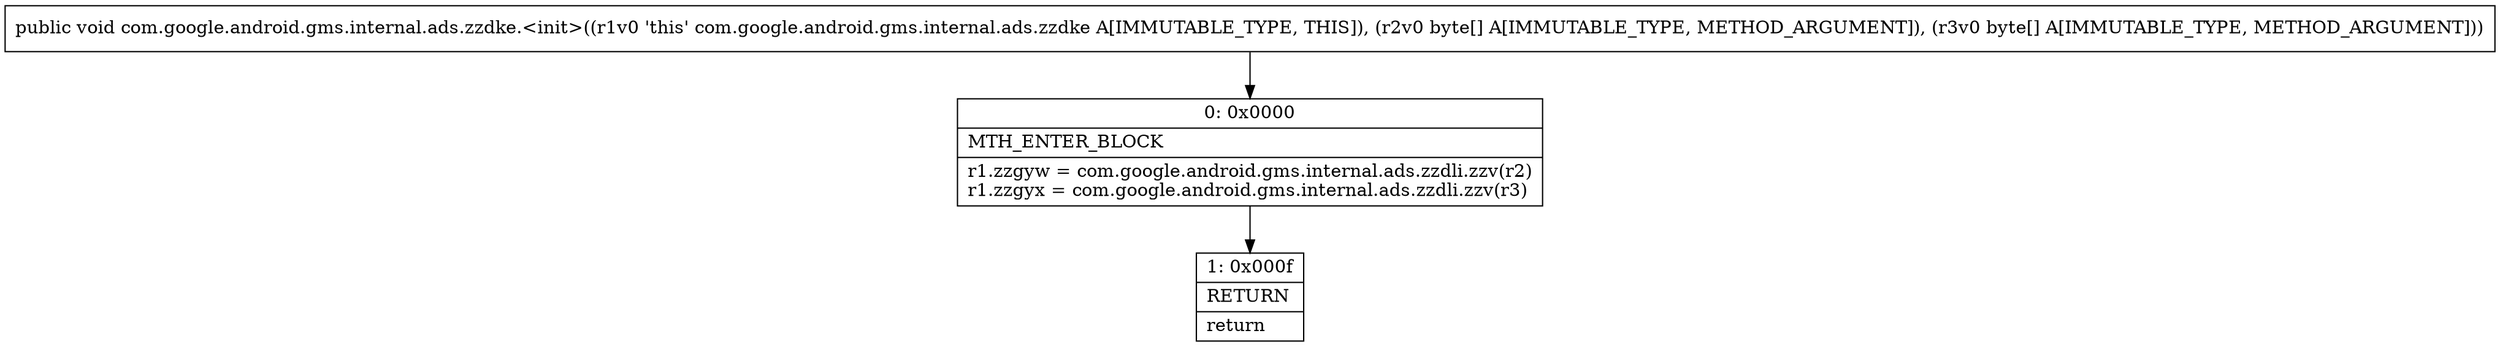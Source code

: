 digraph "CFG forcom.google.android.gms.internal.ads.zzdke.\<init\>([B[B)V" {
Node_0 [shape=record,label="{0\:\ 0x0000|MTH_ENTER_BLOCK\l|r1.zzgyw = com.google.android.gms.internal.ads.zzdli.zzv(r2)\lr1.zzgyx = com.google.android.gms.internal.ads.zzdli.zzv(r3)\l}"];
Node_1 [shape=record,label="{1\:\ 0x000f|RETURN\l|return\l}"];
MethodNode[shape=record,label="{public void com.google.android.gms.internal.ads.zzdke.\<init\>((r1v0 'this' com.google.android.gms.internal.ads.zzdke A[IMMUTABLE_TYPE, THIS]), (r2v0 byte[] A[IMMUTABLE_TYPE, METHOD_ARGUMENT]), (r3v0 byte[] A[IMMUTABLE_TYPE, METHOD_ARGUMENT])) }"];
MethodNode -> Node_0;
Node_0 -> Node_1;
}


